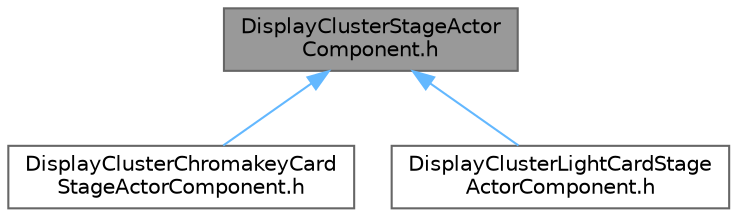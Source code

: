 digraph "DisplayClusterStageActorComponent.h"
{
 // INTERACTIVE_SVG=YES
 // LATEX_PDF_SIZE
  bgcolor="transparent";
  edge [fontname=Helvetica,fontsize=10,labelfontname=Helvetica,labelfontsize=10];
  node [fontname=Helvetica,fontsize=10,shape=box,height=0.2,width=0.4];
  Node1 [id="Node000001",label="DisplayClusterStageActor\lComponent.h",height=0.2,width=0.4,color="gray40", fillcolor="grey60", style="filled", fontcolor="black",tooltip=" "];
  Node1 -> Node2 [id="edge1_Node000001_Node000002",dir="back",color="steelblue1",style="solid",tooltip=" "];
  Node2 [id="Node000002",label="DisplayClusterChromakeyCard\lStageActorComponent.h",height=0.2,width=0.4,color="grey40", fillcolor="white", style="filled",URL="$db/dbc/DisplayClusterChromakeyCardStageActorComponent_8h.html",tooltip=" "];
  Node1 -> Node3 [id="edge2_Node000001_Node000003",dir="back",color="steelblue1",style="solid",tooltip=" "];
  Node3 [id="Node000003",label="DisplayClusterLightCardStage\lActorComponent.h",height=0.2,width=0.4,color="grey40", fillcolor="white", style="filled",URL="$d0/db9/DisplayClusterLightCardStageActorComponent_8h.html",tooltip=" "];
}
